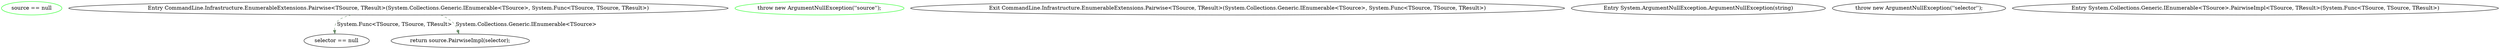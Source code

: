 digraph  {
d1 [cluster="CommandLine.Infrastructure.EnumerableExtensions.Pairwise<TSource, TResult>(System.Collections.Generic.IEnumerable<TSource>, System.Func<TSource, TSource, TResult>)", color=green, community=0, label="source == null", prediction=0, span="26-26"];
d0 [cluster="CommandLine.Infrastructure.EnumerableExtensions.Pairwise<TSource, TResult>(System.Collections.Generic.IEnumerable<TSource>, System.Func<TSource, TSource, TResult>)", label="Entry CommandLine.Infrastructure.EnumerableExtensions.Pairwise<TSource, TResult>(System.Collections.Generic.IEnumerable<TSource>, System.Func<TSource, TSource, TResult>)", span="24-24"];
d2 [cluster="CommandLine.Infrastructure.EnumerableExtensions.Pairwise<TSource, TResult>(System.Collections.Generic.IEnumerable<TSource>, System.Func<TSource, TSource, TResult>)", color=green, community=0, label="throw new ArgumentNullException(''source'');", prediction=1, span="26-26"];
d3 [cluster="CommandLine.Infrastructure.EnumerableExtensions.Pairwise<TSource, TResult>(System.Collections.Generic.IEnumerable<TSource>, System.Func<TSource, TSource, TResult>)", label="selector == null", span="27-27"];
d6 [cluster="CommandLine.Infrastructure.EnumerableExtensions.Pairwise<TSource, TResult>(System.Collections.Generic.IEnumerable<TSource>, System.Func<TSource, TSource, TResult>)", label="Exit CommandLine.Infrastructure.EnumerableExtensions.Pairwise<TSource, TResult>(System.Collections.Generic.IEnumerable<TSource>, System.Func<TSource, TSource, TResult>)", span="24-24"];
d7 [cluster="System.ArgumentNullException.ArgumentNullException(string)", label="Entry System.ArgumentNullException.ArgumentNullException(string)", span="0-0"];
d5 [cluster="CommandLine.Infrastructure.EnumerableExtensions.Pairwise<TSource, TResult>(System.Collections.Generic.IEnumerable<TSource>, System.Func<TSource, TSource, TResult>)", label="return source.PairwiseImpl(selector);", span="29-29"];
d4 [cluster="CommandLine.Infrastructure.EnumerableExtensions.Pairwise<TSource, TResult>(System.Collections.Generic.IEnumerable<TSource>, System.Func<TSource, TSource, TResult>)", label="throw new ArgumentNullException(''selector'');", span="27-27"];
d8 [cluster="System.Collections.Generic.IEnumerable<TSource>.PairwiseImpl<TSource, TResult>(System.Func<TSource, TSource, TResult>)", label="Entry System.Collections.Generic.IEnumerable<TSource>.PairwiseImpl<TSource, TResult>(System.Func<TSource, TSource, TResult>)", span="32-32"];
d0 -> d3  [color=darkseagreen4, key=1, label="System.Func<TSource, TSource, TResult>", style=dashed];
d0 -> d5  [color=darkseagreen4, key=1, label="System.Collections.Generic.IEnumerable<TSource>", style=dashed];
}
